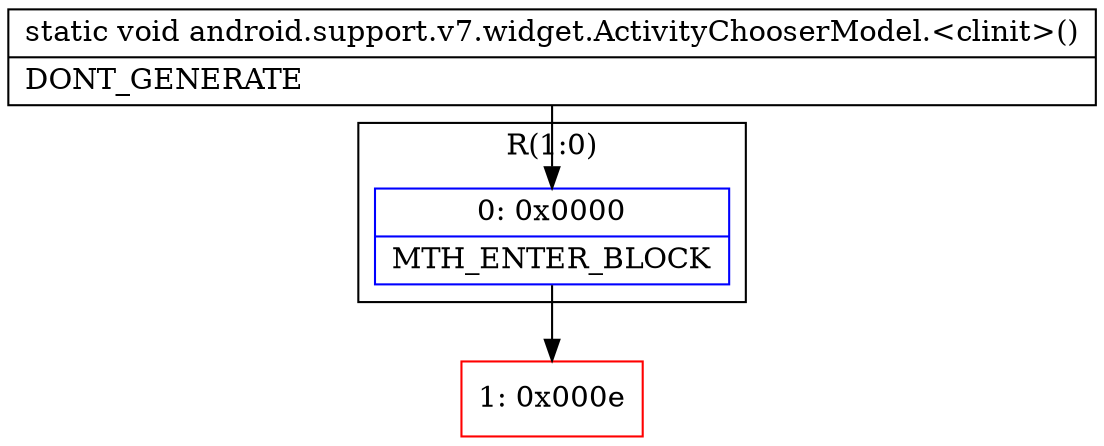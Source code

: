 digraph "CFG forandroid.support.v7.widget.ActivityChooserModel.\<clinit\>()V" {
subgraph cluster_Region_1350489382 {
label = "R(1:0)";
node [shape=record,color=blue];
Node_0 [shape=record,label="{0\:\ 0x0000|MTH_ENTER_BLOCK\l}"];
}
Node_1 [shape=record,color=red,label="{1\:\ 0x000e}"];
MethodNode[shape=record,label="{static void android.support.v7.widget.ActivityChooserModel.\<clinit\>()  | DONT_GENERATE\l}"];
MethodNode -> Node_0;
Node_0 -> Node_1;
}

